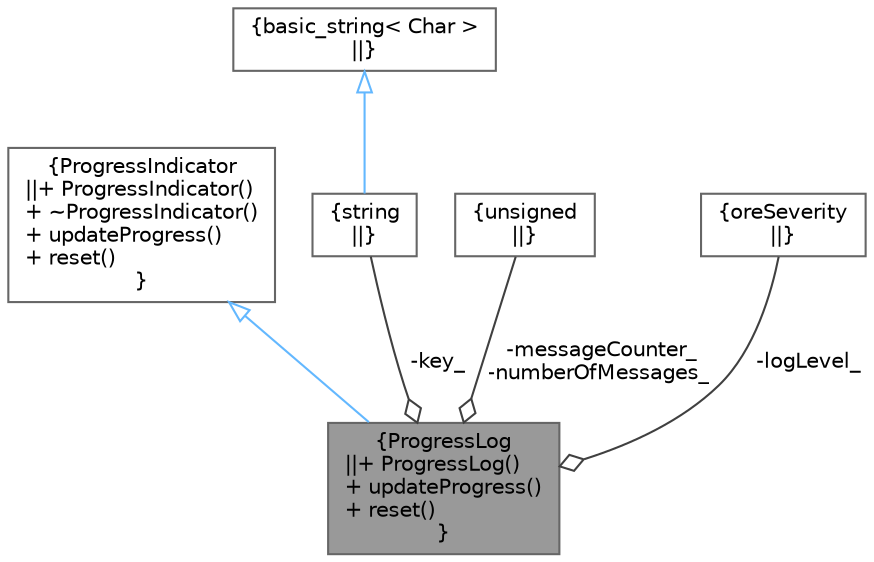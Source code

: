 digraph "ProgressLog"
{
 // INTERACTIVE_SVG=YES
 // LATEX_PDF_SIZE
  bgcolor="transparent";
  edge [fontname=Helvetica,fontsize=10,labelfontname=Helvetica,labelfontsize=10];
  node [fontname=Helvetica,fontsize=10,shape=box,height=0.2,width=0.4];
  Node1 [label="{ProgressLog\n||+ ProgressLog()\l+ updateProgress()\l+ reset()\l}",height=0.2,width=0.4,color="gray40", fillcolor="grey60", style="filled", fontcolor="black",tooltip="Progress Logger that writes the progress using the LOG macro."];
  Node2 -> Node1 [dir="back",color="steelblue1",style="solid",arrowtail="onormal"];
  Node2 [label="{ProgressIndicator\n||+ ProgressIndicator()\l+ ~ProgressIndicator()\l+ updateProgress()\l+ reset()\l}",height=0.2,width=0.4,color="gray40", fillcolor="white", style="filled",URL="$classore_1_1data_1_1_progress_indicator.html",tooltip="Abstract Base class for a Progress Indicator."];
  Node3 -> Node1 [color="grey25",style="solid",label=" -key_" ,arrowhead="odiamond"];
  Node3 [label="{string\n||}",height=0.2,width=0.4,color="gray40", fillcolor="white", style="filled",tooltip=" "];
  Node4 -> Node3 [dir="back",color="steelblue1",style="solid",arrowtail="onormal"];
  Node4 [label="{basic_string\< Char \>\n||}",height=0.2,width=0.4,color="gray40", fillcolor="white", style="filled",tooltip=" "];
  Node5 -> Node1 [color="grey25",style="solid",label=" -messageCounter_\n-numberOfMessages_" ,arrowhead="odiamond"];
  Node5 [label="{unsigned\n||}",height=0.2,width=0.4,color="gray40", fillcolor="white", style="filled",tooltip=" "];
  Node6 -> Node1 [color="grey25",style="solid",label=" -logLevel_" ,arrowhead="odiamond"];
  Node6 [label="{oreSeverity\n||}",height=0.2,width=0.4,color="gray40", fillcolor="white", style="filled",tooltip=" "];
}
